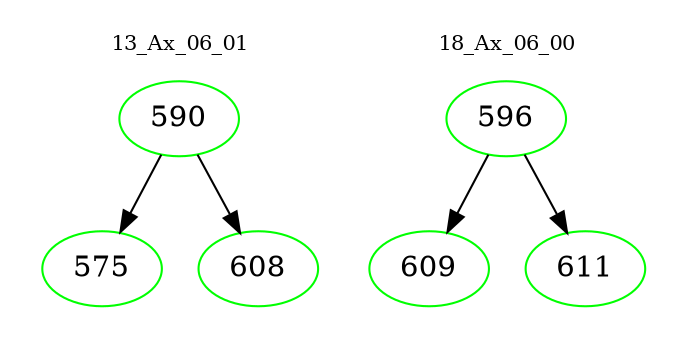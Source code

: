 digraph{
subgraph cluster_0 {
color = white
label = "13_Ax_06_01";
fontsize=10;
T0_590 [label="590", color="green"]
T0_590 -> T0_575 [color="black"]
T0_575 [label="575", color="green"]
T0_590 -> T0_608 [color="black"]
T0_608 [label="608", color="green"]
}
subgraph cluster_1 {
color = white
label = "18_Ax_06_00";
fontsize=10;
T1_596 [label="596", color="green"]
T1_596 -> T1_609 [color="black"]
T1_609 [label="609", color="green"]
T1_596 -> T1_611 [color="black"]
T1_611 [label="611", color="green"]
}
}
